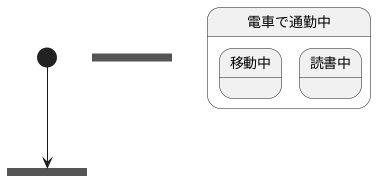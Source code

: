 @startuml a
state f <<fork>>
state j <<join>>
state 電車で通勤中{
    state 移動中
    state 読書中
}
[*] --> f

